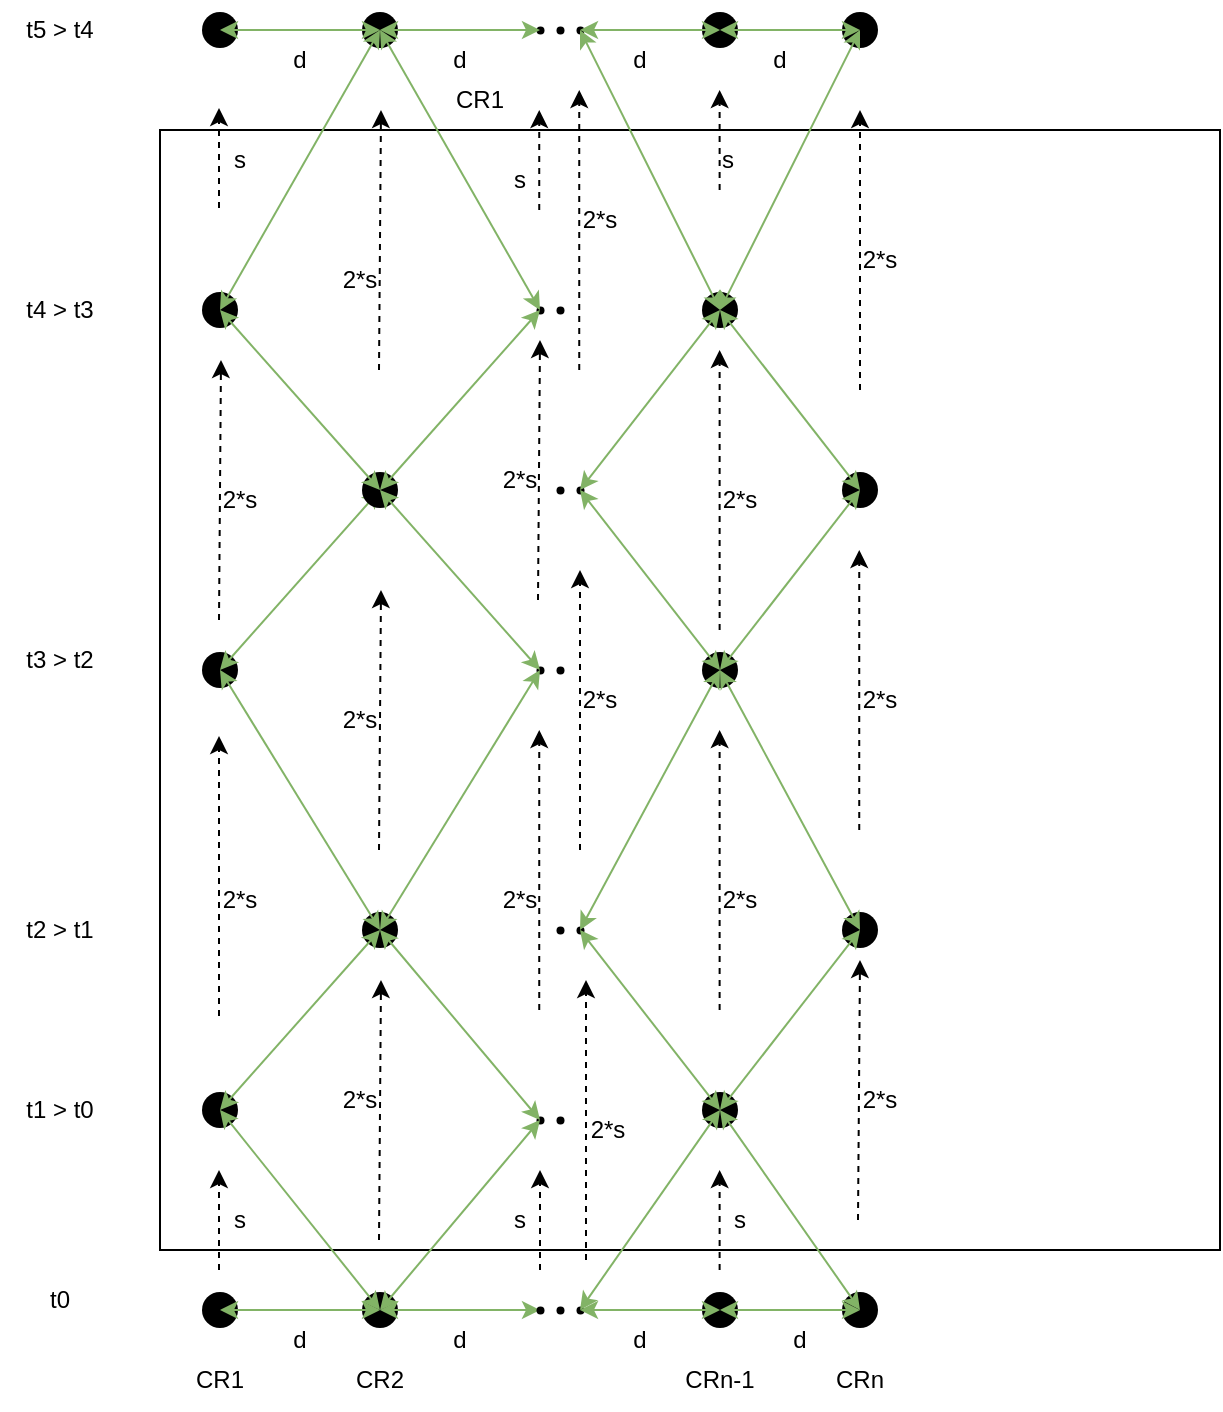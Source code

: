 <mxfile>
    <diagram id="CYYaLjD-E2wavenpG5ps" name="Page-1">
        <mxGraphModel dx="1108" dy="1466" grid="1" gridSize="10" guides="1" tooltips="1" connect="1" arrows="1" fold="1" page="1" pageScale="1" pageWidth="850" pageHeight="1100" math="0" shadow="0">
            <root>
                <mxCell id="0"/>
                <mxCell id="1" parent="0"/>
                <mxCell id="54" value="" style="rounded=0;whiteSpace=wrap;html=1;" parent="1" vertex="1">
                    <mxGeometry x="-80" y="-390" width="530" height="560" as="geometry"/>
                </mxCell>
                <mxCell id="3" value="" style="shape=waypoint;sketch=0;fillStyle=solid;size=6;pointerEvents=1;points=[];fillColor=none;resizable=0;rotatable=0;perimeter=centerPerimeter;snapToPoint=1;strokeWidth=7;" parent="1" vertex="1">
                    <mxGeometry x="20" y="190" width="20" height="20" as="geometry"/>
                </mxCell>
                <mxCell id="4" value="" style="shape=waypoint;sketch=0;fillStyle=solid;size=6;pointerEvents=1;points=[];fillColor=none;resizable=0;rotatable=0;perimeter=centerPerimeter;snapToPoint=1;strokeWidth=7;" parent="1" vertex="1">
                    <mxGeometry x="-60" y="190" width="20" height="20" as="geometry"/>
                </mxCell>
                <mxCell id="8" value="" style="endArrow=classic;startArrow=classic;html=1;exitX=1.091;exitY=0.611;exitDx=0;exitDy=0;exitPerimeter=0;entryX=0.331;entryY=0.611;entryDx=0;entryDy=0;entryPerimeter=0;fillColor=#d5e8d4;strokeColor=#82b366;" parent="1" source="4" target="3" edge="1">
                    <mxGeometry width="50" height="50" relative="1" as="geometry">
                        <mxPoint x="160" y="90" as="sourcePoint"/>
                        <mxPoint x="210" y="40" as="targetPoint"/>
                    </mxGeometry>
                </mxCell>
                <mxCell id="15" value="CR1" style="text;html=1;strokeColor=none;fillColor=none;align=center;verticalAlign=middle;whiteSpace=wrap;rounded=0;strokeWidth=0;" parent="1" vertex="1">
                    <mxGeometry x="-80" y="220" width="60" height="30" as="geometry"/>
                </mxCell>
                <mxCell id="16" value="CR2" style="text;html=1;strokeColor=none;fillColor=none;align=center;verticalAlign=middle;whiteSpace=wrap;rounded=0;strokeWidth=0;" parent="1" vertex="1">
                    <mxGeometry y="220" width="60" height="30" as="geometry"/>
                </mxCell>
                <mxCell id="18" value="t0" style="text;html=1;strokeColor=none;fillColor=none;align=center;verticalAlign=middle;whiteSpace=wrap;rounded=0;" parent="1" vertex="1">
                    <mxGeometry x="-160" y="180" width="60" height="30" as="geometry"/>
                </mxCell>
                <mxCell id="20" value="" style="shape=waypoint;sketch=0;fillStyle=solid;size=6;pointerEvents=1;points=[];fillColor=none;resizable=0;rotatable=0;perimeter=centerPerimeter;snapToPoint=1;strokeWidth=7;" parent="1" vertex="1">
                    <mxGeometry x="-60" y="-130" width="20" height="20" as="geometry"/>
                </mxCell>
                <mxCell id="22" value="" style="endArrow=classic;startArrow=classic;html=1;exitX=1.091;exitY=0.611;exitDx=0;exitDy=0;exitPerimeter=0;entryX=0.331;entryY=0.611;entryDx=0;entryDy=0;entryPerimeter=0;fillColor=#d5e8d4;strokeColor=#82b366;" parent="1" source="20" target="19" edge="1">
                    <mxGeometry width="50" height="50" relative="1" as="geometry">
                        <mxPoint x="160" y="-230" as="sourcePoint"/>
                        <mxPoint x="210" y="-280" as="targetPoint"/>
                    </mxGeometry>
                </mxCell>
                <mxCell id="32" value="" style="endArrow=classic;html=1;dashed=1;" parent="1" edge="1">
                    <mxGeometry width="50" height="50" relative="1" as="geometry">
                        <mxPoint x="29.5" y="165" as="sourcePoint"/>
                        <mxPoint x="30.5" y="35" as="targetPoint"/>
                    </mxGeometry>
                </mxCell>
                <mxCell id="33" value="" style="endArrow=classic;html=1;dashed=1;" parent="1" edge="1">
                    <mxGeometry width="50" height="50" relative="1" as="geometry">
                        <mxPoint x="-50.5" y="180" as="sourcePoint"/>
                        <mxPoint x="-50.5" y="130" as="targetPoint"/>
                    </mxGeometry>
                </mxCell>
                <mxCell id="35" value="t1 &amp;gt; t0" style="text;html=1;strokeColor=none;fillColor=none;align=center;verticalAlign=middle;whiteSpace=wrap;rounded=0;" parent="1" vertex="1">
                    <mxGeometry x="-160" y="85" width="60" height="30" as="geometry"/>
                </mxCell>
                <mxCell id="36" value="" style="shape=waypoint;sketch=0;fillStyle=solid;size=6;pointerEvents=1;points=[];fillColor=none;resizable=0;rotatable=0;perimeter=centerPerimeter;snapToPoint=1;strokeWidth=7;" parent="1" vertex="1">
                    <mxGeometry x="20" y="-450" width="20" height="20" as="geometry"/>
                </mxCell>
                <mxCell id="37" value="" style="shape=waypoint;sketch=0;fillStyle=solid;size=6;pointerEvents=1;points=[];fillColor=none;resizable=0;rotatable=0;perimeter=centerPerimeter;snapToPoint=1;strokeWidth=7;" parent="1" vertex="1">
                    <mxGeometry x="-60" y="-450" width="20" height="20" as="geometry"/>
                </mxCell>
                <mxCell id="39" value="" style="endArrow=classic;startArrow=classic;html=1;exitX=1.091;exitY=0.611;exitDx=0;exitDy=0;exitPerimeter=0;entryX=0.331;entryY=0.611;entryDx=0;entryDy=0;entryPerimeter=0;fillColor=#d5e8d4;strokeColor=#82b366;" parent="1" source="37" target="36" edge="1">
                    <mxGeometry width="50" height="50" relative="1" as="geometry">
                        <mxPoint x="160" y="-550" as="sourcePoint"/>
                        <mxPoint x="210" y="-600" as="targetPoint"/>
                    </mxGeometry>
                </mxCell>
                <mxCell id="51" value="" style="endArrow=classic;html=1;dashed=1;" parent="1" edge="1">
                    <mxGeometry width="50" height="50" relative="1" as="geometry">
                        <mxPoint x="-50.5" y="53" as="sourcePoint"/>
                        <mxPoint x="-50.5" y="-87" as="targetPoint"/>
                    </mxGeometry>
                </mxCell>
                <mxCell id="53" value="t5 &amp;gt; t4" style="text;html=1;strokeColor=none;fillColor=none;align=center;verticalAlign=middle;whiteSpace=wrap;rounded=0;" parent="1" vertex="1">
                    <mxGeometry x="-160" y="-455" width="60" height="30" as="geometry"/>
                </mxCell>
                <mxCell id="75" value="CR1" style="text;html=1;strokeColor=none;fillColor=none;align=center;verticalAlign=middle;whiteSpace=wrap;rounded=0;strokeWidth=0;" parent="1" vertex="1">
                    <mxGeometry x="50" y="-420" width="60" height="30" as="geometry"/>
                </mxCell>
                <mxCell id="118" value="" style="shape=waypoint;sketch=0;fillStyle=solid;size=6;pointerEvents=1;points=[];fillColor=none;resizable=0;rotatable=0;perimeter=centerPerimeter;snapToPoint=1;strokeWidth=7;" parent="1" vertex="1">
                    <mxGeometry x="-60" y="90" width="20" height="20" as="geometry"/>
                </mxCell>
                <mxCell id="119" value="" style="endArrow=classic;startArrow=classic;html=1;exitX=0.491;exitY=0.791;exitDx=0;exitDy=0;exitPerimeter=0;fillColor=#d5e8d4;strokeColor=#82b366;" parent="1" source="118" edge="1">
                    <mxGeometry width="50" height="50" relative="1" as="geometry">
                        <mxPoint x="-40" y="210" as="sourcePoint"/>
                        <mxPoint x="30" y="200" as="targetPoint"/>
                    </mxGeometry>
                </mxCell>
                <mxCell id="120" value="" style="shape=waypoint;sketch=0;fillStyle=solid;size=6;pointerEvents=1;points=[];fillColor=none;resizable=0;rotatable=0;perimeter=centerPerimeter;snapToPoint=1;strokeWidth=7;" parent="1" vertex="1">
                    <mxGeometry x="20" width="20" height="20" as="geometry"/>
                </mxCell>
                <mxCell id="19" value="" style="shape=waypoint;sketch=0;fillStyle=solid;size=6;pointerEvents=1;points=[];fillColor=none;resizable=0;rotatable=0;perimeter=centerPerimeter;snapToPoint=1;strokeWidth=7;" parent="1" vertex="1">
                    <mxGeometry x="20" y="-220" width="20" height="20" as="geometry"/>
                </mxCell>
                <mxCell id="123" value="" style="endArrow=classic;html=1;dashed=1;" parent="1" edge="1">
                    <mxGeometry width="50" height="50" relative="1" as="geometry">
                        <mxPoint x="29.5" y="-30" as="sourcePoint"/>
                        <mxPoint x="30.5" y="-160" as="targetPoint"/>
                    </mxGeometry>
                </mxCell>
                <mxCell id="124" value="" style="endArrow=classic;startArrow=classic;html=1;fillColor=#d5e8d4;strokeColor=#82b366;entryX=0.391;entryY=0.611;entryDx=0;entryDy=0;entryPerimeter=0;" parent="1" target="120" edge="1">
                    <mxGeometry width="50" height="50" relative="1" as="geometry">
                        <mxPoint x="-50" y="100" as="sourcePoint"/>
                        <mxPoint x="40" y="210" as="targetPoint"/>
                    </mxGeometry>
                </mxCell>
                <mxCell id="125" value="" style="endArrow=classic;startArrow=classic;html=1;fillColor=#d5e8d4;strokeColor=#82b366;entryX=0.431;entryY=0.691;entryDx=0;entryDy=0;entryPerimeter=0;exitX=0.751;exitY=0.971;exitDx=0;exitDy=0;exitPerimeter=0;" parent="1" source="120" target="20" edge="1">
                    <mxGeometry width="50" height="50" relative="1" as="geometry">
                        <mxPoint x="-40" y="110" as="sourcePoint"/>
                        <mxPoint x="40" y="20" as="targetPoint"/>
                    </mxGeometry>
                </mxCell>
                <mxCell id="126" value="" style="shape=waypoint;sketch=0;fillStyle=solid;size=6;pointerEvents=1;points=[];fillColor=none;resizable=0;rotatable=0;perimeter=centerPerimeter;snapToPoint=1;strokeWidth=7;" parent="1" vertex="1">
                    <mxGeometry x="-60" y="-310" width="20" height="20" as="geometry"/>
                </mxCell>
                <mxCell id="127" value="" style="endArrow=classic;startArrow=classic;html=1;fillColor=#d5e8d4;strokeColor=#82b366;" parent="1" source="19" target="126" edge="1">
                    <mxGeometry width="50" height="50" relative="1" as="geometry">
                        <mxPoint x="40" y="20" as="sourcePoint"/>
                        <mxPoint x="-40" y="-110" as="targetPoint"/>
                    </mxGeometry>
                </mxCell>
                <mxCell id="128" value="" style="endArrow=classic;startArrow=classic;html=1;fillColor=#d5e8d4;strokeColor=#82b366;entryX=0.511;entryY=0.731;entryDx=0;entryDy=0;entryPerimeter=0;" parent="1" source="126" target="36" edge="1">
                    <mxGeometry width="50" height="50" relative="1" as="geometry">
                        <mxPoint x="40" y="-200" as="sourcePoint"/>
                        <mxPoint x="-40" y="-290" as="targetPoint"/>
                    </mxGeometry>
                </mxCell>
                <mxCell id="129" value="" style="endArrow=classic;html=1;dashed=1;" parent="1" edge="1">
                    <mxGeometry width="50" height="50" relative="1" as="geometry">
                        <mxPoint x="-50.5" y="-145" as="sourcePoint"/>
                        <mxPoint x="-49.5" y="-275" as="targetPoint"/>
                    </mxGeometry>
                </mxCell>
                <mxCell id="130" value="" style="endArrow=classic;html=1;dashed=1;" parent="1" edge="1">
                    <mxGeometry width="50" height="50" relative="1" as="geometry">
                        <mxPoint x="-50.5" y="-351" as="sourcePoint"/>
                        <mxPoint x="-50.5" y="-401" as="targetPoint"/>
                    </mxGeometry>
                </mxCell>
                <mxCell id="152" value="t2 &amp;gt; t1" style="text;html=1;strokeColor=none;fillColor=none;align=center;verticalAlign=middle;whiteSpace=wrap;rounded=0;" parent="1" vertex="1">
                    <mxGeometry x="-160" y="-5" width="60" height="30" as="geometry"/>
                </mxCell>
                <mxCell id="153" value="t3 &amp;gt; t2" style="text;html=1;strokeColor=none;fillColor=none;align=center;verticalAlign=middle;whiteSpace=wrap;rounded=0;" parent="1" vertex="1">
                    <mxGeometry x="-160" y="-140" width="60" height="30" as="geometry"/>
                </mxCell>
                <mxCell id="154" value="t4 &amp;gt; t3" style="text;html=1;strokeColor=none;fillColor=none;align=center;verticalAlign=middle;whiteSpace=wrap;rounded=0;" parent="1" vertex="1">
                    <mxGeometry x="-160" y="-315" width="60" height="30" as="geometry"/>
                </mxCell>
                <mxCell id="162" value="d" style="text;html=1;strokeColor=none;fillColor=none;align=center;verticalAlign=middle;whiteSpace=wrap;rounded=0;" parent="1" vertex="1">
                    <mxGeometry x="-40" y="200" width="60" height="30" as="geometry"/>
                </mxCell>
                <mxCell id="164" value="d" style="text;html=1;strokeColor=none;fillColor=none;align=center;verticalAlign=middle;whiteSpace=wrap;rounded=0;" parent="1" vertex="1">
                    <mxGeometry x="-40" y="-440" width="60" height="30" as="geometry"/>
                </mxCell>
                <mxCell id="166" value="2*s" style="text;html=1;strokeColor=none;fillColor=none;align=center;verticalAlign=middle;whiteSpace=wrap;rounded=0;" parent="1" vertex="1">
                    <mxGeometry x="-10" y="80" width="60" height="30" as="geometry"/>
                </mxCell>
                <mxCell id="167" value="2*s" style="text;html=1;strokeColor=none;fillColor=none;align=center;verticalAlign=middle;whiteSpace=wrap;rounded=0;" parent="1" vertex="1">
                    <mxGeometry x="-70" y="-20" width="60" height="30" as="geometry"/>
                </mxCell>
                <mxCell id="168" value="s" style="text;html=1;strokeColor=none;fillColor=none;align=center;verticalAlign=middle;whiteSpace=wrap;rounded=0;" parent="1" vertex="1">
                    <mxGeometry x="-70" y="140" width="60" height="30" as="geometry"/>
                </mxCell>
                <mxCell id="170" value="d" style="text;html=1;strokeColor=none;fillColor=none;align=center;verticalAlign=middle;whiteSpace=wrap;rounded=0;" vertex="1" parent="1">
                    <mxGeometry x="40" y="200" width="60" height="30" as="geometry"/>
                </mxCell>
                <mxCell id="171" value="" style="endArrow=classic;startArrow=classic;html=1;entryX=0.692;entryY=0.498;entryDx=0;entryDy=0;entryPerimeter=0;fillColor=#d5e8d4;strokeColor=#82b366;" edge="1" parent="1" source="3">
                    <mxGeometry width="50" height="50" relative="1" as="geometry">
                        <mxPoint x="-40" y="210" as="sourcePoint"/>
                        <mxPoint x="110" y="200" as="targetPoint"/>
                    </mxGeometry>
                </mxCell>
                <mxCell id="172" value="" style="shape=waypoint;sketch=0;fillStyle=solid;size=6;pointerEvents=1;points=[];fillColor=none;resizable=0;rotatable=0;perimeter=centerPerimeter;snapToPoint=1;strokeWidth=0;" vertex="1" parent="1">
                    <mxGeometry x="100" y="190" width="20" height="20" as="geometry"/>
                </mxCell>
                <mxCell id="173" value="" style="shape=waypoint;sketch=0;fillStyle=solid;size=6;pointerEvents=1;points=[];fillColor=none;resizable=0;rotatable=0;perimeter=centerPerimeter;snapToPoint=1;strokeWidth=0;" vertex="1" parent="1">
                    <mxGeometry x="120" y="190" width="20" height="20" as="geometry"/>
                </mxCell>
                <mxCell id="174" value="" style="shape=waypoint;sketch=0;fillStyle=solid;size=6;pointerEvents=1;points=[];fillColor=none;resizable=0;rotatable=0;perimeter=centerPerimeter;snapToPoint=1;strokeWidth=0;" vertex="1" parent="1">
                    <mxGeometry x="110" y="190" width="20" height="20" as="geometry"/>
                </mxCell>
                <mxCell id="177" value="" style="shape=waypoint;sketch=0;fillStyle=solid;size=6;pointerEvents=1;points=[];fillColor=none;resizable=0;rotatable=0;perimeter=centerPerimeter;snapToPoint=1;strokeWidth=7;" vertex="1" parent="1">
                    <mxGeometry x="190" y="190" width="20" height="20" as="geometry"/>
                </mxCell>
                <mxCell id="175" value="" style="endArrow=classic;startArrow=classic;html=1;fillColor=#d5e8d4;strokeColor=#82b366;exitX=0.688;exitY=0.498;exitDx=0;exitDy=0;exitPerimeter=0;" edge="1" parent="1" source="173" target="177">
                    <mxGeometry width="50" height="50" relative="1" as="geometry">
                        <mxPoint x="130" y="260" as="sourcePoint"/>
                        <mxPoint x="210" y="260" as="targetPoint"/>
                    </mxGeometry>
                </mxCell>
                <mxCell id="178" value="d" style="text;html=1;strokeColor=none;fillColor=none;align=center;verticalAlign=middle;whiteSpace=wrap;rounded=0;" vertex="1" parent="1">
                    <mxGeometry x="130" y="200" width="60" height="30" as="geometry"/>
                </mxCell>
                <mxCell id="179" value="CRn-1" style="text;html=1;strokeColor=none;fillColor=none;align=center;verticalAlign=middle;whiteSpace=wrap;rounded=0;strokeWidth=0;" vertex="1" parent="1">
                    <mxGeometry x="170" y="220" width="60" height="30" as="geometry"/>
                </mxCell>
                <mxCell id="180" value="CRn" style="text;html=1;strokeColor=none;fillColor=none;align=center;verticalAlign=middle;whiteSpace=wrap;rounded=0;strokeWidth=0;" vertex="1" parent="1">
                    <mxGeometry x="240" y="220" width="60" height="30" as="geometry"/>
                </mxCell>
                <mxCell id="181" value="" style="shape=waypoint;sketch=0;fillStyle=solid;size=6;pointerEvents=1;points=[];fillColor=none;resizable=0;rotatable=0;perimeter=centerPerimeter;snapToPoint=1;strokeWidth=7;" vertex="1" parent="1">
                    <mxGeometry x="260" y="190" width="20" height="20" as="geometry"/>
                </mxCell>
                <mxCell id="182" value="" style="endArrow=classic;startArrow=classic;html=1;fillColor=#d5e8d4;strokeColor=#82b366;" edge="1" parent="1" target="181">
                    <mxGeometry width="50" height="50" relative="1" as="geometry">
                        <mxPoint x="200" y="200" as="sourcePoint"/>
                        <mxPoint x="120" y="210" as="targetPoint"/>
                    </mxGeometry>
                </mxCell>
                <mxCell id="183" value="d" style="text;html=1;strokeColor=none;fillColor=none;align=center;verticalAlign=middle;whiteSpace=wrap;rounded=0;" vertex="1" parent="1">
                    <mxGeometry x="210" y="200" width="60" height="30" as="geometry"/>
                </mxCell>
                <mxCell id="184" value="" style="shape=waypoint;sketch=0;fillStyle=solid;size=6;pointerEvents=1;points=[];fillColor=none;resizable=0;rotatable=0;perimeter=centerPerimeter;snapToPoint=1;strokeWidth=7;" vertex="1" parent="1">
                    <mxGeometry x="190" y="90" width="20" height="20" as="geometry"/>
                </mxCell>
                <mxCell id="185" value="" style="shape=waypoint;sketch=0;fillStyle=solid;size=6;pointerEvents=1;points=[];fillColor=none;resizable=0;rotatable=0;perimeter=centerPerimeter;snapToPoint=1;strokeWidth=7;" vertex="1" parent="1">
                    <mxGeometry x="260" width="20" height="20" as="geometry"/>
                </mxCell>
                <mxCell id="186" value="" style="shape=waypoint;sketch=0;fillStyle=solid;size=6;pointerEvents=1;points=[];fillColor=none;resizable=0;rotatable=0;perimeter=centerPerimeter;snapToPoint=1;strokeWidth=7;" vertex="1" parent="1">
                    <mxGeometry x="190" y="-130" width="20" height="20" as="geometry"/>
                </mxCell>
                <mxCell id="187" value="" style="shape=waypoint;sketch=0;fillStyle=solid;size=6;pointerEvents=1;points=[];fillColor=none;resizable=0;rotatable=0;perimeter=centerPerimeter;snapToPoint=1;strokeWidth=7;" vertex="1" parent="1">
                    <mxGeometry x="260" y="-220" width="20" height="20" as="geometry"/>
                </mxCell>
                <mxCell id="188" value="" style="shape=waypoint;sketch=0;fillStyle=solid;size=6;pointerEvents=1;points=[];fillColor=none;resizable=0;rotatable=0;perimeter=centerPerimeter;snapToPoint=1;strokeWidth=7;" vertex="1" parent="1">
                    <mxGeometry x="190" y="-310" width="20" height="20" as="geometry"/>
                </mxCell>
                <mxCell id="189" value="" style="shape=waypoint;sketch=0;fillStyle=solid;size=6;pointerEvents=1;points=[];fillColor=none;resizable=0;rotatable=0;perimeter=centerPerimeter;snapToPoint=1;strokeWidth=7;" vertex="1" parent="1">
                    <mxGeometry x="190" y="-450" width="20" height="20" as="geometry"/>
                </mxCell>
                <mxCell id="190" value="" style="shape=waypoint;sketch=0;fillStyle=solid;size=6;pointerEvents=1;points=[];fillColor=none;resizable=0;rotatable=0;perimeter=centerPerimeter;snapToPoint=1;strokeWidth=7;" vertex="1" parent="1">
                    <mxGeometry x="260" y="-450" width="20" height="20" as="geometry"/>
                </mxCell>
                <mxCell id="191" value="" style="endArrow=classic;startArrow=classic;html=1;fillColor=#d5e8d4;strokeColor=#82b366;entryX=0.639;entryY=0.476;entryDx=0;entryDy=0;entryPerimeter=0;" edge="1" parent="1" source="184" target="181">
                    <mxGeometry width="50" height="50" relative="1" as="geometry">
                        <mxPoint x="-40" y="110" as="sourcePoint"/>
                        <mxPoint x="40" y="210" as="targetPoint"/>
                    </mxGeometry>
                </mxCell>
                <mxCell id="192" value="" style="endArrow=classic;startArrow=classic;html=1;fillColor=#d5e8d4;strokeColor=#82b366;entryX=0.471;entryY=0.631;entryDx=0;entryDy=0;entryPerimeter=0;" edge="1" parent="1" source="185" target="184">
                    <mxGeometry width="50" height="50" relative="1" as="geometry">
                        <mxPoint x="210" y="110" as="sourcePoint"/>
                        <mxPoint x="280" y="210" as="targetPoint"/>
                    </mxGeometry>
                </mxCell>
                <mxCell id="193" value="" style="endArrow=classic;startArrow=classic;html=1;fillColor=#d5e8d4;strokeColor=#82b366;entryX=0.594;entryY=0.648;entryDx=0;entryDy=0;entryPerimeter=0;exitX=0.652;exitY=0.581;exitDx=0;exitDy=0;exitPerimeter=0;" edge="1" parent="1" source="186" target="185">
                    <mxGeometry width="50" height="50" relative="1" as="geometry">
                        <mxPoint x="280" y="20" as="sourcePoint"/>
                        <mxPoint x="210" y="110" as="targetPoint"/>
                    </mxGeometry>
                </mxCell>
                <mxCell id="194" value="" style="endArrow=classic;startArrow=classic;html=1;fillColor=#d5e8d4;strokeColor=#82b366;" edge="1" parent="1" source="187" target="186">
                    <mxGeometry width="50" height="50" relative="1" as="geometry">
                        <mxPoint x="210" y="-110" as="sourcePoint"/>
                        <mxPoint x="280" y="20" as="targetPoint"/>
                    </mxGeometry>
                </mxCell>
                <mxCell id="195" value="" style="endArrow=classic;startArrow=classic;html=1;fillColor=#d5e8d4;strokeColor=#82b366;exitX=0.607;exitY=0.57;exitDx=0;exitDy=0;exitPerimeter=0;" edge="1" parent="1" source="188" target="187">
                    <mxGeometry width="50" height="50" relative="1" as="geometry">
                        <mxPoint x="280" y="-200" as="sourcePoint"/>
                        <mxPoint x="210" y="-110" as="targetPoint"/>
                    </mxGeometry>
                </mxCell>
                <mxCell id="196" value="" style="endArrow=classic;startArrow=classic;html=1;fillColor=#d5e8d4;strokeColor=#82b366;" edge="1" parent="1" source="190" target="188">
                    <mxGeometry width="50" height="50" relative="1" as="geometry">
                        <mxPoint x="210" y="-290" as="sourcePoint"/>
                        <mxPoint x="280" y="-200" as="targetPoint"/>
                    </mxGeometry>
                </mxCell>
                <mxCell id="197" value="" style="endArrow=classic;startArrow=classic;html=1;fillColor=#d5e8d4;strokeColor=#82b366;exitX=0.639;exitY=0.461;exitDx=0;exitDy=0;exitPerimeter=0;entryX=0.652;entryY=0.529;entryDx=0;entryDy=0;entryPerimeter=0;" edge="1" parent="1" source="190" target="189">
                    <mxGeometry width="50" height="50" relative="1" as="geometry">
                        <mxPoint x="280" y="-430" as="sourcePoint"/>
                        <mxPoint x="210" y="-290" as="targetPoint"/>
                    </mxGeometry>
                </mxCell>
                <mxCell id="204" value="" style="shape=waypoint;sketch=0;fillStyle=solid;size=6;pointerEvents=1;points=[];fillColor=none;resizable=0;rotatable=0;perimeter=centerPerimeter;snapToPoint=1;strokeWidth=0;" vertex="1" parent="1">
                    <mxGeometry x="100" y="95" width="20" height="20" as="geometry"/>
                </mxCell>
                <mxCell id="206" value="" style="shape=waypoint;sketch=0;fillStyle=solid;size=6;pointerEvents=1;points=[];fillColor=none;resizable=0;rotatable=0;perimeter=centerPerimeter;snapToPoint=1;strokeWidth=0;" vertex="1" parent="1">
                    <mxGeometry x="110" y="95" width="20" height="20" as="geometry"/>
                </mxCell>
                <mxCell id="208" value="" style="shape=waypoint;sketch=0;fillStyle=solid;size=6;pointerEvents=1;points=[];fillColor=none;resizable=0;rotatable=0;perimeter=centerPerimeter;snapToPoint=1;strokeWidth=0;" vertex="1" parent="1">
                    <mxGeometry x="120" width="20" height="20" as="geometry"/>
                </mxCell>
                <mxCell id="209" value="" style="shape=waypoint;sketch=0;fillStyle=solid;size=6;pointerEvents=1;points=[];fillColor=none;resizable=0;rotatable=0;perimeter=centerPerimeter;snapToPoint=1;strokeWidth=0;" vertex="1" parent="1">
                    <mxGeometry x="110" width="20" height="20" as="geometry"/>
                </mxCell>
                <mxCell id="210" value="" style="shape=waypoint;sketch=0;fillStyle=solid;size=6;pointerEvents=1;points=[];fillColor=none;resizable=0;rotatable=0;perimeter=centerPerimeter;snapToPoint=1;strokeWidth=0;" vertex="1" parent="1">
                    <mxGeometry x="100" y="-130" width="20" height="20" as="geometry"/>
                </mxCell>
                <mxCell id="212" value="" style="shape=waypoint;sketch=0;fillStyle=solid;size=6;pointerEvents=1;points=[];fillColor=none;resizable=0;rotatable=0;perimeter=centerPerimeter;snapToPoint=1;strokeWidth=0;" vertex="1" parent="1">
                    <mxGeometry x="110" y="-130" width="20" height="20" as="geometry"/>
                </mxCell>
                <mxCell id="214" value="" style="shape=waypoint;sketch=0;fillStyle=solid;size=6;pointerEvents=1;points=[];fillColor=none;resizable=0;rotatable=0;perimeter=centerPerimeter;snapToPoint=1;strokeWidth=0;" vertex="1" parent="1">
                    <mxGeometry x="120" y="-220" width="20" height="20" as="geometry"/>
                </mxCell>
                <mxCell id="215" value="" style="shape=waypoint;sketch=0;fillStyle=solid;size=6;pointerEvents=1;points=[];fillColor=none;resizable=0;rotatable=0;perimeter=centerPerimeter;snapToPoint=1;strokeWidth=0;" vertex="1" parent="1">
                    <mxGeometry x="110" y="-220" width="20" height="20" as="geometry"/>
                </mxCell>
                <mxCell id="216" value="" style="shape=waypoint;sketch=0;fillStyle=solid;size=6;pointerEvents=1;points=[];fillColor=none;resizable=0;rotatable=0;perimeter=centerPerimeter;snapToPoint=1;strokeWidth=0;" vertex="1" parent="1">
                    <mxGeometry x="100" y="-310" width="20" height="20" as="geometry"/>
                </mxCell>
                <mxCell id="218" value="" style="shape=waypoint;sketch=0;fillStyle=solid;size=6;pointerEvents=1;points=[];fillColor=none;resizable=0;rotatable=0;perimeter=centerPerimeter;snapToPoint=1;strokeWidth=0;" vertex="1" parent="1">
                    <mxGeometry x="110" y="-310" width="20" height="20" as="geometry"/>
                </mxCell>
                <mxCell id="219" value="" style="shape=waypoint;sketch=0;fillStyle=solid;size=6;pointerEvents=1;points=[];fillColor=none;resizable=0;rotatable=0;perimeter=centerPerimeter;snapToPoint=1;strokeWidth=0;" vertex="1" parent="1">
                    <mxGeometry x="100" y="-450" width="20" height="20" as="geometry"/>
                </mxCell>
                <mxCell id="220" value="" style="shape=waypoint;sketch=0;fillStyle=solid;size=6;pointerEvents=1;points=[];fillColor=none;resizable=0;rotatable=0;perimeter=centerPerimeter;snapToPoint=1;strokeWidth=0;" vertex="1" parent="1">
                    <mxGeometry x="120" y="-450" width="20" height="20" as="geometry"/>
                </mxCell>
                <mxCell id="221" value="" style="shape=waypoint;sketch=0;fillStyle=solid;size=6;pointerEvents=1;points=[];fillColor=none;resizable=0;rotatable=0;perimeter=centerPerimeter;snapToPoint=1;strokeWidth=0;" vertex="1" parent="1">
                    <mxGeometry x="110" y="-450" width="20" height="20" as="geometry"/>
                </mxCell>
                <mxCell id="222" value="" style="endArrow=classic;startArrow=classic;html=1;fillColor=#d5e8d4;strokeColor=#82b366;" edge="1" parent="1" source="219" target="36">
                    <mxGeometry width="50" height="50" relative="1" as="geometry">
                        <mxPoint x="280" y="-430" as="sourcePoint"/>
                        <mxPoint x="210" y="-430" as="targetPoint"/>
                    </mxGeometry>
                </mxCell>
                <mxCell id="223" value="" style="endArrow=classic;startArrow=classic;html=1;fillColor=#d5e8d4;strokeColor=#82b366;entryX=0.665;entryY=0.483;entryDx=0;entryDy=0;entryPerimeter=0;" edge="1" parent="1" source="189" target="220">
                    <mxGeometry width="50" height="50" relative="1" as="geometry">
                        <mxPoint x="120" y="-430" as="sourcePoint"/>
                        <mxPoint x="40" y="-430" as="targetPoint"/>
                    </mxGeometry>
                </mxCell>
                <mxCell id="224" value="" style="endArrow=classic;startArrow=classic;html=1;fillColor=#d5e8d4;strokeColor=#82b366;entryX=0.465;entryY=0.652;entryDx=0;entryDy=0;entryPerimeter=0;" edge="1" parent="1" target="204">
                    <mxGeometry width="50" height="50" relative="1" as="geometry">
                        <mxPoint x="30" y="200" as="sourcePoint"/>
                        <mxPoint x="40" y="210" as="targetPoint"/>
                    </mxGeometry>
                </mxCell>
                <mxCell id="225" value="" style="endArrow=classic;startArrow=classic;html=1;fillColor=#d5e8d4;strokeColor=#82b366;entryX=0.397;entryY=0.448;entryDx=0;entryDy=0;entryPerimeter=0;" edge="1" parent="1" source="120" target="204">
                    <mxGeometry width="50" height="50" relative="1" as="geometry">
                        <mxPoint x="40" y="210" as="sourcePoint"/>
                        <mxPoint x="120" y="115" as="targetPoint"/>
                    </mxGeometry>
                </mxCell>
                <mxCell id="226" value="" style="endArrow=classic;startArrow=classic;html=1;fillColor=#d5e8d4;strokeColor=#82b366;entryX=0.662;entryY=0.512;entryDx=0;entryDy=0;entryPerimeter=0;" edge="1" parent="1" source="210" target="120">
                    <mxGeometry width="50" height="50" relative="1" as="geometry">
                        <mxPoint x="40" y="20" as="sourcePoint"/>
                        <mxPoint x="120" y="115" as="targetPoint"/>
                    </mxGeometry>
                </mxCell>
                <mxCell id="227" value="" style="endArrow=classic;startArrow=classic;html=1;fillColor=#d5e8d4;strokeColor=#82b366;entryX=0.42;entryY=0.446;entryDx=0;entryDy=0;entryPerimeter=0;exitX=0.548;exitY=0.327;exitDx=0;exitDy=0;exitPerimeter=0;" edge="1" parent="1" source="19" target="210">
                    <mxGeometry width="50" height="50" relative="1" as="geometry">
                        <mxPoint x="120" y="-110" as="sourcePoint"/>
                        <mxPoint x="40" y="20" as="targetPoint"/>
                    </mxGeometry>
                </mxCell>
                <mxCell id="228" value="" style="endArrow=classic;startArrow=classic;html=1;fillColor=#d5e8d4;strokeColor=#82b366;" edge="1" parent="1" source="19" target="216">
                    <mxGeometry width="50" height="50" relative="1" as="geometry">
                        <mxPoint x="40" y="-200" as="sourcePoint"/>
                        <mxPoint x="120" y="-110" as="targetPoint"/>
                    </mxGeometry>
                </mxCell>
                <mxCell id="229" value="" style="endArrow=classic;startArrow=classic;html=1;fillColor=#d5e8d4;strokeColor=#82b366;entryX=0.5;entryY=0.5;entryDx=0;entryDy=0;entryPerimeter=0;exitX=0.08;exitY=0.525;exitDx=0;exitDy=0;exitPerimeter=0;" edge="1" parent="1" source="216" target="36">
                    <mxGeometry width="50" height="50" relative="1" as="geometry">
                        <mxPoint x="40" y="-200" as="sourcePoint"/>
                        <mxPoint x="120" y="-290" as="targetPoint"/>
                    </mxGeometry>
                </mxCell>
                <mxCell id="230" value="" style="endArrow=classic;startArrow=classic;html=1;fillColor=#d5e8d4;strokeColor=#82b366;" edge="1" parent="1" source="173">
                    <mxGeometry width="50" height="50" relative="1" as="geometry">
                        <mxPoint x="40" y="210" as="sourcePoint"/>
                        <mxPoint x="200" y="100" as="targetPoint"/>
                    </mxGeometry>
                </mxCell>
                <mxCell id="231" value="" style="endArrow=classic;startArrow=classic;html=1;fillColor=#d5e8d4;strokeColor=#82b366;" edge="1" parent="1" source="208" target="184">
                    <mxGeometry width="50" height="50" relative="1" as="geometry">
                        <mxPoint x="140" y="210" as="sourcePoint"/>
                        <mxPoint x="210" y="110" as="targetPoint"/>
                    </mxGeometry>
                </mxCell>
                <mxCell id="232" value="" style="endArrow=classic;startArrow=classic;html=1;fillColor=#d5e8d4;strokeColor=#82b366;" edge="1" parent="1" target="208">
                    <mxGeometry width="50" height="50" relative="1" as="geometry">
                        <mxPoint x="200" y="-120" as="sourcePoint"/>
                        <mxPoint x="210" y="110" as="targetPoint"/>
                    </mxGeometry>
                </mxCell>
                <mxCell id="233" value="" style="endArrow=classic;startArrow=classic;html=1;fillColor=#d5e8d4;strokeColor=#82b366;" edge="1" parent="1" source="214" target="186">
                    <mxGeometry width="50" height="50" relative="1" as="geometry">
                        <mxPoint x="210" y="-110" as="sourcePoint"/>
                        <mxPoint x="140" y="20" as="targetPoint"/>
                    </mxGeometry>
                </mxCell>
                <mxCell id="234" value="" style="endArrow=classic;startArrow=classic;html=1;fillColor=#d5e8d4;strokeColor=#82b366;entryX=0.665;entryY=0.463;entryDx=0;entryDy=0;entryPerimeter=0;" edge="1" parent="1" target="214">
                    <mxGeometry width="50" height="50" relative="1" as="geometry">
                        <mxPoint x="200" y="-300" as="sourcePoint"/>
                        <mxPoint x="210" y="-110" as="targetPoint"/>
                    </mxGeometry>
                </mxCell>
                <mxCell id="235" value="" style="endArrow=classic;startArrow=classic;html=1;fillColor=#d5e8d4;strokeColor=#82b366;exitX=0.584;exitY=0.344;exitDx=0;exitDy=0;exitPerimeter=0;" edge="1" parent="1" source="188" target="220">
                    <mxGeometry width="50" height="50" relative="1" as="geometry">
                        <mxPoint x="210" y="-290" as="sourcePoint"/>
                        <mxPoint x="140" y="-200" as="targetPoint"/>
                    </mxGeometry>
                </mxCell>
                <mxCell id="237" value="" style="endArrow=classic;html=1;dashed=1;" edge="1" parent="1">
                    <mxGeometry width="50" height="50" relative="1" as="geometry">
                        <mxPoint x="199.81" y="180" as="sourcePoint"/>
                        <mxPoint x="199.81" y="130" as="targetPoint"/>
                    </mxGeometry>
                </mxCell>
                <mxCell id="238" value="" style="endArrow=classic;html=1;dashed=1;" edge="1" parent="1">
                    <mxGeometry width="50" height="50" relative="1" as="geometry">
                        <mxPoint x="110.0" y="180" as="sourcePoint"/>
                        <mxPoint x="110.0" y="130" as="targetPoint"/>
                    </mxGeometry>
                </mxCell>
                <mxCell id="240" value="s" style="text;html=1;strokeColor=none;fillColor=none;align=center;verticalAlign=middle;whiteSpace=wrap;rounded=0;" vertex="1" parent="1">
                    <mxGeometry x="70" y="140" width="60" height="30" as="geometry"/>
                </mxCell>
                <mxCell id="242" value="s" style="text;html=1;strokeColor=none;fillColor=none;align=center;verticalAlign=middle;whiteSpace=wrap;rounded=0;" vertex="1" parent="1">
                    <mxGeometry x="180" y="140" width="60" height="30" as="geometry"/>
                </mxCell>
                <mxCell id="243" value="" style="endArrow=classic;html=1;dashed=1;" edge="1" parent="1">
                    <mxGeometry width="50" height="50" relative="1" as="geometry">
                        <mxPoint x="109.62" y="50" as="sourcePoint"/>
                        <mxPoint x="109.62" y="-90" as="targetPoint"/>
                    </mxGeometry>
                </mxCell>
                <mxCell id="244" value="2*s" style="text;html=1;strokeColor=none;fillColor=none;align=center;verticalAlign=middle;whiteSpace=wrap;rounded=0;" vertex="1" parent="1">
                    <mxGeometry x="70" y="-20" width="60" height="30" as="geometry"/>
                </mxCell>
                <mxCell id="245" value="2*s" style="text;html=1;strokeColor=none;fillColor=none;align=center;verticalAlign=middle;whiteSpace=wrap;rounded=0;" vertex="1" parent="1">
                    <mxGeometry x="-10" y="-110" width="60" height="30" as="geometry"/>
                </mxCell>
                <mxCell id="247" value="" style="endArrow=classic;html=1;dashed=1;" edge="1" parent="1">
                    <mxGeometry width="50" height="50" relative="1" as="geometry">
                        <mxPoint x="109" y="-155" as="sourcePoint"/>
                        <mxPoint x="110" y="-285" as="targetPoint"/>
                    </mxGeometry>
                </mxCell>
                <mxCell id="248" value="2*s" style="text;html=1;strokeColor=none;fillColor=none;align=center;verticalAlign=middle;whiteSpace=wrap;rounded=0;" vertex="1" parent="1">
                    <mxGeometry x="70" y="-230" width="60" height="30" as="geometry"/>
                </mxCell>
                <mxCell id="249" value="2*s" style="text;html=1;strokeColor=none;fillColor=none;align=center;verticalAlign=middle;whiteSpace=wrap;rounded=0;" vertex="1" parent="1">
                    <mxGeometry x="-70" y="-220" width="60" height="30" as="geometry"/>
                </mxCell>
                <mxCell id="250" value="" style="endArrow=classic;html=1;dashed=1;" edge="1" parent="1">
                    <mxGeometry width="50" height="50" relative="1" as="geometry">
                        <mxPoint x="29.5" y="-270" as="sourcePoint"/>
                        <mxPoint x="30.5" y="-400" as="targetPoint"/>
                    </mxGeometry>
                </mxCell>
                <mxCell id="251" value="2*s" style="text;html=1;strokeColor=none;fillColor=none;align=center;verticalAlign=middle;whiteSpace=wrap;rounded=0;" vertex="1" parent="1">
                    <mxGeometry x="-10" y="-330" width="60" height="30" as="geometry"/>
                </mxCell>
                <mxCell id="252" value="" style="endArrow=classic;html=1;dashed=1;" edge="1" parent="1">
                    <mxGeometry width="50" height="50" relative="1" as="geometry">
                        <mxPoint x="269" y="155" as="sourcePoint"/>
                        <mxPoint x="270" y="25" as="targetPoint"/>
                    </mxGeometry>
                </mxCell>
                <mxCell id="253" value="2*s" style="text;html=1;strokeColor=none;fillColor=none;align=center;verticalAlign=middle;whiteSpace=wrap;rounded=0;" vertex="1" parent="1">
                    <mxGeometry x="250" y="80" width="60" height="30" as="geometry"/>
                </mxCell>
                <mxCell id="254" value="" style="endArrow=classic;html=1;dashed=1;" edge="1" parent="1">
                    <mxGeometry width="50" height="50" relative="1" as="geometry">
                        <mxPoint x="199.81" y="50" as="sourcePoint"/>
                        <mxPoint x="199.81" y="-90" as="targetPoint"/>
                    </mxGeometry>
                </mxCell>
                <mxCell id="255" value="2*s" style="text;html=1;strokeColor=none;fillColor=none;align=center;verticalAlign=middle;whiteSpace=wrap;rounded=0;" vertex="1" parent="1">
                    <mxGeometry x="180" y="-20" width="60" height="30" as="geometry"/>
                </mxCell>
                <mxCell id="256" value="" style="endArrow=classic;html=1;dashed=1;" edge="1" parent="1">
                    <mxGeometry width="50" height="50" relative="1" as="geometry">
                        <mxPoint x="269.62" y="-40" as="sourcePoint"/>
                        <mxPoint x="269.62" y="-180" as="targetPoint"/>
                    </mxGeometry>
                </mxCell>
                <mxCell id="257" value="" style="endArrow=classic;html=1;dashed=1;" edge="1" parent="1">
                    <mxGeometry width="50" height="50" relative="1" as="geometry">
                        <mxPoint x="199.81" y="-140" as="sourcePoint"/>
                        <mxPoint x="199.81" y="-280" as="targetPoint"/>
                    </mxGeometry>
                </mxCell>
                <mxCell id="258" value="" style="endArrow=classic;html=1;dashed=1;" edge="1" parent="1">
                    <mxGeometry width="50" height="50" relative="1" as="geometry">
                        <mxPoint x="270.0" y="-260" as="sourcePoint"/>
                        <mxPoint x="270.0" y="-400" as="targetPoint"/>
                    </mxGeometry>
                </mxCell>
                <mxCell id="259" value="" style="endArrow=classic;html=1;dashed=1;" edge="1" parent="1">
                    <mxGeometry width="50" height="50" relative="1" as="geometry">
                        <mxPoint x="129.62" y="-270" as="sourcePoint"/>
                        <mxPoint x="129.62" y="-410" as="targetPoint"/>
                    </mxGeometry>
                </mxCell>
                <mxCell id="260" value="" style="endArrow=classic;html=1;dashed=1;" edge="1" parent="1">
                    <mxGeometry width="50" height="50" relative="1" as="geometry">
                        <mxPoint x="130.0" y="-30" as="sourcePoint"/>
                        <mxPoint x="130.0" y="-170" as="targetPoint"/>
                    </mxGeometry>
                </mxCell>
                <mxCell id="261" value="" style="endArrow=classic;html=1;dashed=1;" edge="1" parent="1">
                    <mxGeometry width="50" height="50" relative="1" as="geometry">
                        <mxPoint x="133" y="175" as="sourcePoint"/>
                        <mxPoint x="133" y="35" as="targetPoint"/>
                    </mxGeometry>
                </mxCell>
                <mxCell id="262" value="2*s" style="text;html=1;strokeColor=none;fillColor=none;align=center;verticalAlign=middle;whiteSpace=wrap;rounded=0;" vertex="1" parent="1">
                    <mxGeometry x="114" y="95" width="60" height="30" as="geometry"/>
                </mxCell>
                <mxCell id="265" value="s" style="text;html=1;strokeColor=none;fillColor=none;align=center;verticalAlign=middle;whiteSpace=wrap;rounded=0;" vertex="1" parent="1">
                    <mxGeometry x="-70" y="-390" width="60" height="30" as="geometry"/>
                </mxCell>
                <mxCell id="266" value="2*s" style="text;html=1;strokeColor=none;fillColor=none;align=center;verticalAlign=middle;whiteSpace=wrap;rounded=0;" vertex="1" parent="1">
                    <mxGeometry x="110" y="-360" width="60" height="30" as="geometry"/>
                </mxCell>
                <mxCell id="267" value="" style="endArrow=classic;html=1;dashed=1;" edge="1" parent="1">
                    <mxGeometry width="50" height="50" relative="1" as="geometry">
                        <mxPoint x="109.62" y="-350" as="sourcePoint"/>
                        <mxPoint x="109.62" y="-400" as="targetPoint"/>
                    </mxGeometry>
                </mxCell>
                <mxCell id="268" value="s" style="text;html=1;strokeColor=none;fillColor=none;align=center;verticalAlign=middle;whiteSpace=wrap;rounded=0;" vertex="1" parent="1">
                    <mxGeometry x="70" y="-380" width="60" height="30" as="geometry"/>
                </mxCell>
                <mxCell id="269" value="2*s" style="text;html=1;strokeColor=none;fillColor=none;align=center;verticalAlign=middle;whiteSpace=wrap;rounded=0;" vertex="1" parent="1">
                    <mxGeometry x="250" y="-120" width="60" height="30" as="geometry"/>
                </mxCell>
                <mxCell id="270" value="2*s" style="text;html=1;strokeColor=none;fillColor=none;align=center;verticalAlign=middle;whiteSpace=wrap;rounded=0;" vertex="1" parent="1">
                    <mxGeometry x="250" y="-340" width="60" height="30" as="geometry"/>
                </mxCell>
                <mxCell id="271" value="2*s" style="text;html=1;strokeColor=none;fillColor=none;align=center;verticalAlign=middle;whiteSpace=wrap;rounded=0;" vertex="1" parent="1">
                    <mxGeometry x="180" y="-220" width="60" height="30" as="geometry"/>
                </mxCell>
                <mxCell id="272" value="2*s" style="text;html=1;strokeColor=none;fillColor=none;align=center;verticalAlign=middle;whiteSpace=wrap;rounded=0;" vertex="1" parent="1">
                    <mxGeometry x="110" y="-120" width="60" height="30" as="geometry"/>
                </mxCell>
                <mxCell id="273" value="" style="endArrow=classic;html=1;dashed=1;" edge="1" parent="1">
                    <mxGeometry width="50" height="50" relative="1" as="geometry">
                        <mxPoint x="199.81" y="-360" as="sourcePoint"/>
                        <mxPoint x="199.81" y="-410" as="targetPoint"/>
                    </mxGeometry>
                </mxCell>
                <mxCell id="274" value="s" style="text;html=1;strokeColor=none;fillColor=none;align=center;verticalAlign=middle;whiteSpace=wrap;rounded=0;" vertex="1" parent="1">
                    <mxGeometry x="174" y="-390" width="60" height="30" as="geometry"/>
                </mxCell>
                <mxCell id="277" value="d" style="text;html=1;strokeColor=none;fillColor=none;align=center;verticalAlign=middle;whiteSpace=wrap;rounded=0;" vertex="1" parent="1">
                    <mxGeometry x="40" y="-440" width="60" height="30" as="geometry"/>
                </mxCell>
                <mxCell id="278" value="d" style="text;html=1;strokeColor=none;fillColor=none;align=center;verticalAlign=middle;whiteSpace=wrap;rounded=0;" vertex="1" parent="1">
                    <mxGeometry x="130" y="-440" width="60" height="30" as="geometry"/>
                </mxCell>
                <mxCell id="279" value="d" style="text;html=1;strokeColor=none;fillColor=none;align=center;verticalAlign=middle;whiteSpace=wrap;rounded=0;" vertex="1" parent="1">
                    <mxGeometry x="200" y="-440" width="60" height="30" as="geometry"/>
                </mxCell>
            </root>
        </mxGraphModel>
    </diagram>
</mxfile>